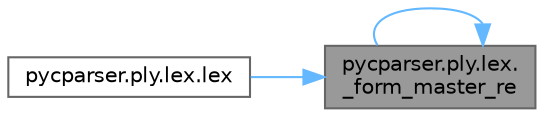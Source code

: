 digraph "pycparser.ply.lex._form_master_re"
{
 // LATEX_PDF_SIZE
  bgcolor="transparent";
  edge [fontname=Helvetica,fontsize=10,labelfontname=Helvetica,labelfontsize=10];
  node [fontname=Helvetica,fontsize=10,shape=box,height=0.2,width=0.4];
  rankdir="RL";
  Node1 [id="Node000001",label="pycparser.ply.lex.\l_form_master_re",height=0.2,width=0.4,color="gray40", fillcolor="grey60", style="filled", fontcolor="black",tooltip=" "];
  Node1 -> Node1 [id="edge1_Node000001_Node000001",dir="back",color="steelblue1",style="solid",tooltip=" "];
  Node1 -> Node2 [id="edge2_Node000001_Node000002",dir="back",color="steelblue1",style="solid",tooltip=" "];
  Node2 [id="Node000002",label="pycparser.ply.lex.lex",height=0.2,width=0.4,color="grey40", fillcolor="white", style="filled",URL="$namespacepycparser_1_1ply_1_1lex.html#a2506d84ab32b8cd62fa17c00b1bc08c6",tooltip=" "];
}

